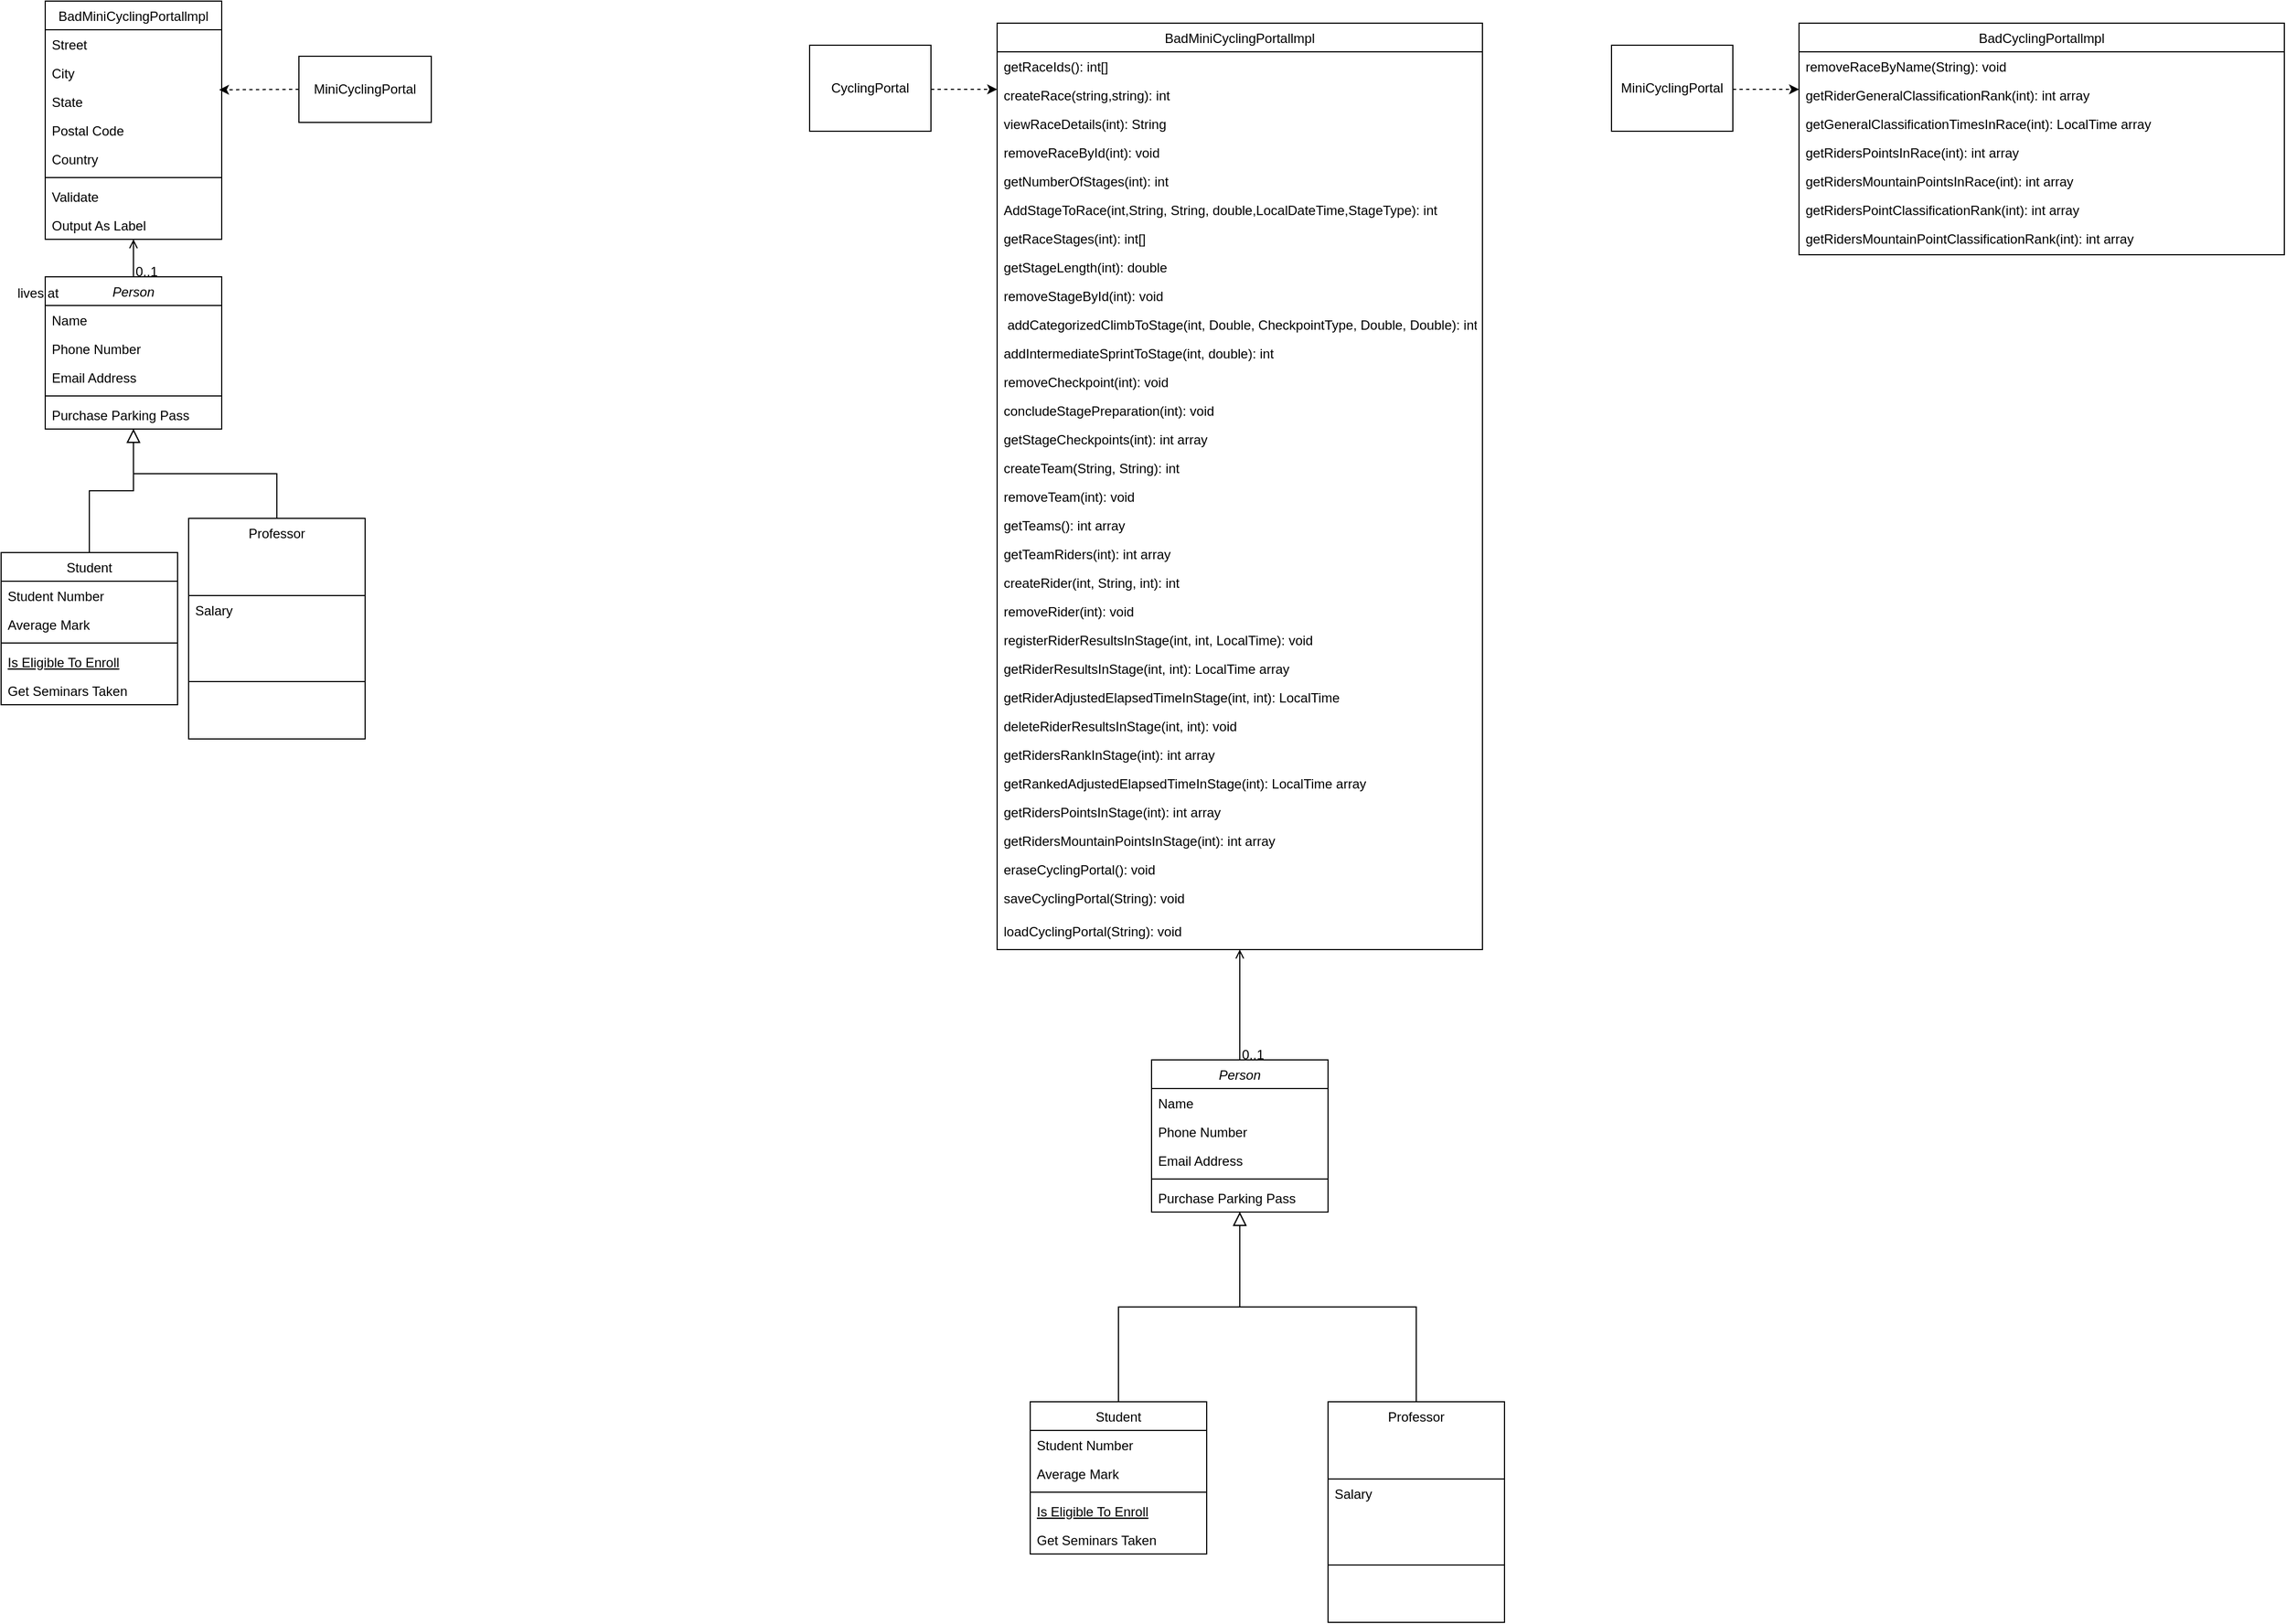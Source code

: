 <mxfile version="20.4.0" type="google"><diagram id="C5RBs43oDa-KdzZeNtuy" name="Page-1"><mxGraphModel grid="1" page="1" gridSize="10" guides="1" tooltips="1" connect="1" arrows="1" fold="1" pageScale="1" pageWidth="827" pageHeight="1169" math="0" shadow="0"><root><mxCell id="WIyWlLk6GJQsqaUBKTNV-0"/><mxCell id="WIyWlLk6GJQsqaUBKTNV-1" parent="WIyWlLk6GJQsqaUBKTNV-0"/><mxCell id="zkfFHV4jXpPFQw0GAbJ--0" value="Person" style="swimlane;fontStyle=2;align=center;verticalAlign=top;childLayout=stackLayout;horizontal=1;startSize=26;horizontalStack=0;resizeParent=1;resizeLast=0;collapsible=1;marginBottom=0;rounded=0;shadow=0;strokeWidth=1;" vertex="1" parent="WIyWlLk6GJQsqaUBKTNV-1"><mxGeometry x="240" y="970" width="160" height="138" as="geometry"><mxRectangle x="230" y="140" width="160" height="26" as="alternateBounds"/></mxGeometry></mxCell><mxCell id="zkfFHV4jXpPFQw0GAbJ--1" value="Name" style="text;align=left;verticalAlign=top;spacingLeft=4;spacingRight=4;overflow=hidden;rotatable=0;points=[[0,0.5],[1,0.5]];portConstraint=eastwest;" vertex="1" parent="zkfFHV4jXpPFQw0GAbJ--0"><mxGeometry y="26" width="160" height="26" as="geometry"/></mxCell><mxCell id="zkfFHV4jXpPFQw0GAbJ--2" value="Phone Number" style="text;align=left;verticalAlign=top;spacingLeft=4;spacingRight=4;overflow=hidden;rotatable=0;points=[[0,0.5],[1,0.5]];portConstraint=eastwest;rounded=0;shadow=0;html=0;" vertex="1" parent="zkfFHV4jXpPFQw0GAbJ--0"><mxGeometry y="52" width="160" height="26" as="geometry"/></mxCell><mxCell id="zkfFHV4jXpPFQw0GAbJ--3" value="Email Address" style="text;align=left;verticalAlign=top;spacingLeft=4;spacingRight=4;overflow=hidden;rotatable=0;points=[[0,0.5],[1,0.5]];portConstraint=eastwest;rounded=0;shadow=0;html=0;" vertex="1" parent="zkfFHV4jXpPFQw0GAbJ--0"><mxGeometry y="78" width="160" height="26" as="geometry"/></mxCell><mxCell id="zkfFHV4jXpPFQw0GAbJ--4" value="" style="line;html=1;strokeWidth=1;align=left;verticalAlign=middle;spacingTop=-1;spacingLeft=3;spacingRight=3;rotatable=0;labelPosition=right;points=[];portConstraint=eastwest;" vertex="1" parent="zkfFHV4jXpPFQw0GAbJ--0"><mxGeometry y="104" width="160" height="8" as="geometry"/></mxCell><mxCell id="zkfFHV4jXpPFQw0GAbJ--5" value="Purchase Parking Pass" style="text;align=left;verticalAlign=top;spacingLeft=4;spacingRight=4;overflow=hidden;rotatable=0;points=[[0,0.5],[1,0.5]];portConstraint=eastwest;" vertex="1" parent="zkfFHV4jXpPFQw0GAbJ--0"><mxGeometry y="112" width="160" height="26" as="geometry"/></mxCell><mxCell id="zkfFHV4jXpPFQw0GAbJ--6" value="Student" style="swimlane;fontStyle=0;align=center;verticalAlign=top;childLayout=stackLayout;horizontal=1;startSize=26;horizontalStack=0;resizeParent=1;resizeLast=0;collapsible=1;marginBottom=0;rounded=0;shadow=0;strokeWidth=1;" vertex="1" parent="WIyWlLk6GJQsqaUBKTNV-1"><mxGeometry x="130" y="1280" width="160" height="138" as="geometry"><mxRectangle x="130" y="380" width="160" height="26" as="alternateBounds"/></mxGeometry></mxCell><mxCell id="zkfFHV4jXpPFQw0GAbJ--7" value="Student Number" style="text;align=left;verticalAlign=top;spacingLeft=4;spacingRight=4;overflow=hidden;rotatable=0;points=[[0,0.5],[1,0.5]];portConstraint=eastwest;" vertex="1" parent="zkfFHV4jXpPFQw0GAbJ--6"><mxGeometry y="26" width="160" height="26" as="geometry"/></mxCell><mxCell id="zkfFHV4jXpPFQw0GAbJ--8" value="Average Mark" style="text;align=left;verticalAlign=top;spacingLeft=4;spacingRight=4;overflow=hidden;rotatable=0;points=[[0,0.5],[1,0.5]];portConstraint=eastwest;rounded=0;shadow=0;html=0;" vertex="1" parent="zkfFHV4jXpPFQw0GAbJ--6"><mxGeometry y="52" width="160" height="26" as="geometry"/></mxCell><mxCell id="zkfFHV4jXpPFQw0GAbJ--9" value="" style="line;html=1;strokeWidth=1;align=left;verticalAlign=middle;spacingTop=-1;spacingLeft=3;spacingRight=3;rotatable=0;labelPosition=right;points=[];portConstraint=eastwest;" vertex="1" parent="zkfFHV4jXpPFQw0GAbJ--6"><mxGeometry y="78" width="160" height="8" as="geometry"/></mxCell><mxCell id="zkfFHV4jXpPFQw0GAbJ--10" value="Is Eligible To Enroll" style="text;align=left;verticalAlign=top;spacingLeft=4;spacingRight=4;overflow=hidden;rotatable=0;points=[[0,0.5],[1,0.5]];portConstraint=eastwest;fontStyle=4" vertex="1" parent="zkfFHV4jXpPFQw0GAbJ--6"><mxGeometry y="86" width="160" height="26" as="geometry"/></mxCell><mxCell id="zkfFHV4jXpPFQw0GAbJ--11" value="Get Seminars Taken" style="text;align=left;verticalAlign=top;spacingLeft=4;spacingRight=4;overflow=hidden;rotatable=0;points=[[0,0.5],[1,0.5]];portConstraint=eastwest;" vertex="1" parent="zkfFHV4jXpPFQw0GAbJ--6"><mxGeometry y="112" width="160" height="26" as="geometry"/></mxCell><mxCell id="zkfFHV4jXpPFQw0GAbJ--12" value="" style="endArrow=block;endSize=10;endFill=0;shadow=0;strokeWidth=1;rounded=0;edgeStyle=elbowEdgeStyle;elbow=vertical;" edge="1" parent="WIyWlLk6GJQsqaUBKTNV-1" source="zkfFHV4jXpPFQw0GAbJ--6" target="zkfFHV4jXpPFQw0GAbJ--0"><mxGeometry width="160" relative="1" as="geometry"><mxPoint x="200" y="203" as="sourcePoint"/><mxPoint x="200" y="203" as="targetPoint"/></mxGeometry></mxCell><mxCell id="zkfFHV4jXpPFQw0GAbJ--13" value="Professor" style="swimlane;fontStyle=0;align=center;verticalAlign=top;childLayout=stackLayout;horizontal=1;startSize=70;horizontalStack=0;resizeParent=1;resizeLast=0;collapsible=1;marginBottom=0;rounded=0;shadow=0;strokeWidth=1;" vertex="1" parent="WIyWlLk6GJQsqaUBKTNV-1"><mxGeometry x="400" y="1280" width="160" height="200" as="geometry"><mxRectangle x="340" y="380" width="170" height="26" as="alternateBounds"/></mxGeometry></mxCell><mxCell id="zkfFHV4jXpPFQw0GAbJ--14" value="Salary" style="text;align=left;verticalAlign=top;spacingLeft=4;spacingRight=4;overflow=hidden;rotatable=0;points=[[0,0.5],[1,0.5]];portConstraint=eastwest;" vertex="1" parent="zkfFHV4jXpPFQw0GAbJ--13"><mxGeometry y="70" width="160" height="26" as="geometry"/></mxCell><mxCell id="zkfFHV4jXpPFQw0GAbJ--15" value="" style="line;html=1;strokeWidth=1;align=left;verticalAlign=middle;spacingTop=-1;spacingLeft=3;spacingRight=3;rotatable=0;labelPosition=right;points=[];portConstraint=eastwest;" vertex="1" parent="zkfFHV4jXpPFQw0GAbJ--13"><mxGeometry y="96" width="160" height="104" as="geometry"/></mxCell><mxCell id="zkfFHV4jXpPFQw0GAbJ--16" value="" style="endArrow=block;endSize=10;endFill=0;shadow=0;strokeWidth=1;rounded=0;edgeStyle=elbowEdgeStyle;elbow=vertical;" edge="1" parent="WIyWlLk6GJQsqaUBKTNV-1" source="zkfFHV4jXpPFQw0GAbJ--13" target="zkfFHV4jXpPFQw0GAbJ--0"><mxGeometry width="160" relative="1" as="geometry"><mxPoint x="210" y="373" as="sourcePoint"/><mxPoint x="310" y="271" as="targetPoint"/></mxGeometry></mxCell><mxCell id="zkfFHV4jXpPFQw0GAbJ--17" value="BadMiniCyclingPortallmpl" style="swimlane;fontStyle=0;align=center;verticalAlign=top;childLayout=stackLayout;horizontal=1;startSize=26;horizontalStack=0;resizeParent=1;resizeLast=0;collapsible=1;marginBottom=0;rounded=0;shadow=0;strokeWidth=1;" vertex="1" parent="WIyWlLk6GJQsqaUBKTNV-1"><mxGeometry x="100" y="30" width="440" height="840" as="geometry"><mxRectangle x="550" y="140" width="160" height="26" as="alternateBounds"/></mxGeometry></mxCell><mxCell id="zkfFHV4jXpPFQw0GAbJ--18" value="getRaceIds(): int[]" style="text;align=left;verticalAlign=top;spacingLeft=4;spacingRight=4;overflow=hidden;rotatable=0;points=[[0,0.5],[1,0.5]];portConstraint=eastwest;" vertex="1" parent="zkfFHV4jXpPFQw0GAbJ--17"><mxGeometry y="26" width="440" height="26" as="geometry"/></mxCell><mxCell id="zkfFHV4jXpPFQw0GAbJ--19" value="createRace(string,string): int" style="text;align=left;verticalAlign=top;spacingLeft=4;spacingRight=4;overflow=hidden;rotatable=0;points=[[0,0.5],[1,0.5]];portConstraint=eastwest;rounded=0;shadow=0;html=0;" vertex="1" parent="zkfFHV4jXpPFQw0GAbJ--17"><mxGeometry y="52" width="440" height="26" as="geometry"/></mxCell><mxCell id="zkfFHV4jXpPFQw0GAbJ--20" value="viewRaceDetails(int): String" style="text;align=left;verticalAlign=top;spacingLeft=4;spacingRight=4;overflow=hidden;rotatable=0;points=[[0,0.5],[1,0.5]];portConstraint=eastwest;rounded=0;shadow=0;html=0;" vertex="1" parent="zkfFHV4jXpPFQw0GAbJ--17"><mxGeometry y="78" width="440" height="26" as="geometry"/></mxCell><mxCell id="zkfFHV4jXpPFQw0GAbJ--21" value="removeRaceById(int): void" style="text;align=left;verticalAlign=top;spacingLeft=4;spacingRight=4;overflow=hidden;rotatable=0;points=[[0,0.5],[1,0.5]];portConstraint=eastwest;rounded=0;shadow=0;html=0;" vertex="1" parent="zkfFHV4jXpPFQw0GAbJ--17"><mxGeometry y="104" width="440" height="26" as="geometry"/></mxCell><mxCell id="zkfFHV4jXpPFQw0GAbJ--22" value="getNumberOfStages(int): int &#10;" style="text;align=left;verticalAlign=top;spacingLeft=4;spacingRight=4;overflow=hidden;rotatable=0;points=[[0,0.5],[1,0.5]];portConstraint=eastwest;rounded=0;shadow=0;html=0;" vertex="1" parent="zkfFHV4jXpPFQw0GAbJ--17"><mxGeometry y="130" width="440" height="26" as="geometry"/></mxCell><mxCell id="aWNSSflleup9wWjrLawX-42" value="AddStageToRace(int,String, String, double,LocalDateTime,StageType): int &#10;" style="text;align=left;verticalAlign=top;spacingLeft=4;spacingRight=4;overflow=hidden;rotatable=0;points=[[0,0.5],[1,0.5]];portConstraint=eastwest;rounded=0;shadow=0;html=0;" vertex="1" parent="zkfFHV4jXpPFQw0GAbJ--17"><mxGeometry y="156" width="440" height="26" as="geometry"/></mxCell><mxCell id="aWNSSflleup9wWjrLawX-43" value="getRaceStages(int): int[]" style="text;align=left;verticalAlign=top;spacingLeft=4;spacingRight=4;overflow=hidden;rotatable=0;points=[[0,0.5],[1,0.5]];portConstraint=eastwest;rounded=0;shadow=0;html=0;" vertex="1" parent="zkfFHV4jXpPFQw0GAbJ--17"><mxGeometry y="182" width="440" height="26" as="geometry"/></mxCell><mxCell id="aWNSSflleup9wWjrLawX-44" value="getStageLength(int): double" style="text;align=left;verticalAlign=top;spacingLeft=4;spacingRight=4;overflow=hidden;rotatable=0;points=[[0,0.5],[1,0.5]];portConstraint=eastwest;rounded=0;shadow=0;html=0;" vertex="1" parent="zkfFHV4jXpPFQw0GAbJ--17"><mxGeometry y="208" width="440" height="26" as="geometry"/></mxCell><mxCell id="aWNSSflleup9wWjrLawX-45" value="removeStageById(int): void&#10;" style="text;align=left;verticalAlign=top;spacingLeft=4;spacingRight=4;overflow=hidden;rotatable=0;points=[[0,0.5],[1,0.5]];portConstraint=eastwest;rounded=0;shadow=0;html=0;" vertex="1" parent="zkfFHV4jXpPFQw0GAbJ--17"><mxGeometry y="234" width="440" height="26" as="geometry"/></mxCell><mxCell id="qLTVdEFaLlppkx6XKRaZ-4" value=" addCategorizedClimbToStage(int, Double, CheckpointType, Double, Double): int" style="text;align=left;verticalAlign=top;spacingLeft=4;spacingRight=4;overflow=hidden;rotatable=0;points=[[0,0.5],[1,0.5]];portConstraint=eastwest;rounded=0;shadow=0;html=0;" vertex="1" parent="zkfFHV4jXpPFQw0GAbJ--17"><mxGeometry y="260" width="440" height="26" as="geometry"/></mxCell><mxCell id="qLTVdEFaLlppkx6XKRaZ-3" value="addIntermediateSprintToStage(int, double): int" style="text;align=left;verticalAlign=top;spacingLeft=4;spacingRight=4;overflow=hidden;rotatable=0;points=[[0,0.5],[1,0.5]];portConstraint=eastwest;rounded=0;shadow=0;html=0;" vertex="1" parent="zkfFHV4jXpPFQw0GAbJ--17"><mxGeometry y="286" width="440" height="26" as="geometry"/></mxCell><mxCell id="qLTVdEFaLlppkx6XKRaZ-1" value="removeCheckpoint(int): void" style="text;align=left;verticalAlign=top;spacingLeft=4;spacingRight=4;overflow=hidden;rotatable=0;points=[[0,0.5],[1,0.5]];portConstraint=eastwest;rounded=0;shadow=0;html=0;" vertex="1" parent="zkfFHV4jXpPFQw0GAbJ--17"><mxGeometry y="312" width="440" height="26" as="geometry"/></mxCell><mxCell id="qLTVdEFaLlppkx6XKRaZ-2" value="concludeStagePreparation(int): void" style="text;align=left;verticalAlign=top;spacingLeft=4;spacingRight=4;overflow=hidden;rotatable=0;points=[[0,0.5],[1,0.5]];portConstraint=eastwest;rounded=0;shadow=0;html=0;" vertex="1" parent="zkfFHV4jXpPFQw0GAbJ--17"><mxGeometry y="338" width="440" height="26" as="geometry"/></mxCell><mxCell id="qLTVdEFaLlppkx6XKRaZ-0" value="getStageCheckpoints(int): int array" style="text;align=left;verticalAlign=top;spacingLeft=4;spacingRight=4;overflow=hidden;rotatable=0;points=[[0,0.5],[1,0.5]];portConstraint=eastwest;rounded=0;shadow=0;html=0;" vertex="1" parent="zkfFHV4jXpPFQw0GAbJ--17"><mxGeometry y="364" width="440" height="26" as="geometry"/></mxCell><mxCell id="qLTVdEFaLlppkx6XKRaZ-10" value="createTeam(String, String): int" style="text;align=left;verticalAlign=top;spacingLeft=4;spacingRight=4;overflow=hidden;rotatable=0;points=[[0,0.5],[1,0.5]];portConstraint=eastwest;rounded=0;shadow=0;html=0;" vertex="1" parent="zkfFHV4jXpPFQw0GAbJ--17"><mxGeometry y="390" width="440" height="26" as="geometry"/></mxCell><mxCell id="qLTVdEFaLlppkx6XKRaZ-9" value="removeTeam(int): void" style="text;align=left;verticalAlign=top;spacingLeft=4;spacingRight=4;overflow=hidden;rotatable=0;points=[[0,0.5],[1,0.5]];portConstraint=eastwest;rounded=0;shadow=0;html=0;" vertex="1" parent="zkfFHV4jXpPFQw0GAbJ--17"><mxGeometry y="416" width="440" height="26" as="geometry"/></mxCell><mxCell id="qLTVdEFaLlppkx6XKRaZ-8" value="getTeams(): int array" style="text;align=left;verticalAlign=top;spacingLeft=4;spacingRight=4;overflow=hidden;rotatable=0;points=[[0,0.5],[1,0.5]];portConstraint=eastwest;rounded=0;shadow=0;html=0;" vertex="1" parent="zkfFHV4jXpPFQw0GAbJ--17"><mxGeometry y="442" width="440" height="26" as="geometry"/></mxCell><mxCell id="qLTVdEFaLlppkx6XKRaZ-7" value="getTeamRiders(int): int array" style="text;align=left;verticalAlign=top;spacingLeft=4;spacingRight=4;overflow=hidden;rotatable=0;points=[[0,0.5],[1,0.5]];portConstraint=eastwest;rounded=0;shadow=0;html=0;" vertex="1" parent="zkfFHV4jXpPFQw0GAbJ--17"><mxGeometry y="468" width="440" height="26" as="geometry"/></mxCell><mxCell id="qLTVdEFaLlppkx6XKRaZ-6" value="createRider(int, String, int): int" style="text;align=left;verticalAlign=top;spacingLeft=4;spacingRight=4;overflow=hidden;rotatable=0;points=[[0,0.5],[1,0.5]];portConstraint=eastwest;rounded=0;shadow=0;html=0;" vertex="1" parent="zkfFHV4jXpPFQw0GAbJ--17"><mxGeometry y="494" width="440" height="26" as="geometry"/></mxCell><mxCell id="qLTVdEFaLlppkx6XKRaZ-5" value="removeRider(int): void" style="text;align=left;verticalAlign=top;spacingLeft=4;spacingRight=4;overflow=hidden;rotatable=0;points=[[0,0.5],[1,0.5]];portConstraint=eastwest;rounded=0;shadow=0;html=0;" vertex="1" parent="zkfFHV4jXpPFQw0GAbJ--17"><mxGeometry y="520" width="440" height="26" as="geometry"/></mxCell><mxCell id="qLTVdEFaLlppkx6XKRaZ-13" value="registerRiderResultsInStage(int, int, LocalTime): void" style="text;align=left;verticalAlign=top;spacingLeft=4;spacingRight=4;overflow=hidden;rotatable=0;points=[[0,0.5],[1,0.5]];portConstraint=eastwest;rounded=0;shadow=0;html=0;" vertex="1" parent="zkfFHV4jXpPFQw0GAbJ--17"><mxGeometry y="546" width="440" height="26" as="geometry"/></mxCell><mxCell id="qLTVdEFaLlppkx6XKRaZ-12" value="getRiderResultsInStage(int, int): LocalTime array" style="text;align=left;verticalAlign=top;spacingLeft=4;spacingRight=4;overflow=hidden;rotatable=0;points=[[0,0.5],[1,0.5]];portConstraint=eastwest;rounded=0;shadow=0;html=0;" vertex="1" parent="zkfFHV4jXpPFQw0GAbJ--17"><mxGeometry y="572" width="440" height="26" as="geometry"/></mxCell><mxCell id="qLTVdEFaLlppkx6XKRaZ-11" value="getRiderAdjustedElapsedTimeInStage(int, int): LocalTime" style="text;align=left;verticalAlign=top;spacingLeft=4;spacingRight=4;overflow=hidden;rotatable=0;points=[[0,0.5],[1,0.5]];portConstraint=eastwest;rounded=0;shadow=0;html=0;" vertex="1" parent="zkfFHV4jXpPFQw0GAbJ--17"><mxGeometry y="598" width="440" height="26" as="geometry"/></mxCell><mxCell id="qLTVdEFaLlppkx6XKRaZ-14" value="deleteRiderResultsInStage(int, int): void" style="text;align=left;verticalAlign=top;spacingLeft=4;spacingRight=4;overflow=hidden;rotatable=0;points=[[0,0.5],[1,0.5]];portConstraint=eastwest;rounded=0;shadow=0;html=0;" vertex="1" parent="zkfFHV4jXpPFQw0GAbJ--17"><mxGeometry y="624" width="440" height="26" as="geometry"/></mxCell><mxCell id="qLTVdEFaLlppkx6XKRaZ-16" value="getRidersRankInStage(int): int array" style="text;align=left;verticalAlign=top;spacingLeft=4;spacingRight=4;overflow=hidden;rotatable=0;points=[[0,0.5],[1,0.5]];portConstraint=eastwest;rounded=0;shadow=0;html=0;" vertex="1" parent="zkfFHV4jXpPFQw0GAbJ--17"><mxGeometry y="650" width="440" height="26" as="geometry"/></mxCell><mxCell id="qLTVdEFaLlppkx6XKRaZ-17" value="getRankedAdjustedElapsedTimeInStage(int): LocalTime array" style="text;align=left;verticalAlign=top;spacingLeft=4;spacingRight=4;overflow=hidden;rotatable=0;points=[[0,0.5],[1,0.5]];portConstraint=eastwest;rounded=0;shadow=0;html=0;" vertex="1" parent="zkfFHV4jXpPFQw0GAbJ--17"><mxGeometry y="676" width="440" height="26" as="geometry"/></mxCell><mxCell id="qLTVdEFaLlppkx6XKRaZ-18" value="getRidersPointsInStage(int): int array" style="text;align=left;verticalAlign=top;spacingLeft=4;spacingRight=4;overflow=hidden;rotatable=0;points=[[0,0.5],[1,0.5]];portConstraint=eastwest;rounded=0;shadow=0;html=0;" vertex="1" parent="zkfFHV4jXpPFQw0GAbJ--17"><mxGeometry y="702" width="440" height="26" as="geometry"/></mxCell><mxCell id="qLTVdEFaLlppkx6XKRaZ-19" value="getRidersMountainPointsInStage(int): int array" style="text;align=left;verticalAlign=top;spacingLeft=4;spacingRight=4;overflow=hidden;rotatable=0;points=[[0,0.5],[1,0.5]];portConstraint=eastwest;rounded=0;shadow=0;html=0;" vertex="1" parent="zkfFHV4jXpPFQw0GAbJ--17"><mxGeometry y="728" width="440" height="26" as="geometry"/></mxCell><mxCell id="qLTVdEFaLlppkx6XKRaZ-20" value="eraseCyclingPortal(): void" style="text;align=left;verticalAlign=top;spacingLeft=4;spacingRight=4;overflow=hidden;rotatable=0;points=[[0,0.5],[1,0.5]];portConstraint=eastwest;rounded=0;shadow=0;html=0;" vertex="1" parent="zkfFHV4jXpPFQw0GAbJ--17"><mxGeometry y="754" width="440" height="26" as="geometry"/></mxCell><mxCell id="qLTVdEFaLlppkx6XKRaZ-21" value="saveCyclingPortal(String): void" style="text;align=left;verticalAlign=top;spacingLeft=4;spacingRight=4;overflow=hidden;rotatable=0;points=[[0,0.5],[1,0.5]];portConstraint=eastwest;rounded=0;shadow=0;html=0;" vertex="1" parent="zkfFHV4jXpPFQw0GAbJ--17"><mxGeometry y="780" width="440" height="30" as="geometry"/></mxCell><mxCell id="qLTVdEFaLlppkx6XKRaZ-23" value="loadCyclingPortal(String): void" style="text;align=left;verticalAlign=top;spacingLeft=4;spacingRight=4;overflow=hidden;rotatable=0;points=[[0,0.5],[1,0.5]];portConstraint=eastwest;rounded=0;shadow=0;html=0;" vertex="1" parent="zkfFHV4jXpPFQw0GAbJ--17"><mxGeometry y="810" width="440" height="30" as="geometry"/></mxCell><mxCell id="zkfFHV4jXpPFQw0GAbJ--26" value="" style="endArrow=open;shadow=0;strokeWidth=1;rounded=0;endFill=1;edgeStyle=elbowEdgeStyle;elbow=vertical;" edge="1" parent="WIyWlLk6GJQsqaUBKTNV-1" source="zkfFHV4jXpPFQw0GAbJ--0" target="zkfFHV4jXpPFQw0GAbJ--17"><mxGeometry x="0.5" y="41" relative="1" as="geometry"><mxPoint x="380" y="192" as="sourcePoint"/><mxPoint x="540" y="192" as="targetPoint"/><mxPoint x="-40" y="32" as="offset"/></mxGeometry></mxCell><mxCell id="zkfFHV4jXpPFQw0GAbJ--27" value="0..1" style="resizable=0;align=left;verticalAlign=bottom;labelBackgroundColor=none;fontSize=12;" connectable="0" vertex="1" parent="zkfFHV4jXpPFQw0GAbJ--26"><mxGeometry x="-1" relative="1" as="geometry"><mxPoint y="4" as="offset"/></mxGeometry></mxCell><mxCell id="aWNSSflleup9wWjrLawX-0" value="Person" style="swimlane;fontStyle=2;align=center;verticalAlign=top;childLayout=stackLayout;horizontal=1;startSize=26;horizontalStack=0;resizeParent=1;resizeLast=0;collapsible=1;marginBottom=0;rounded=0;shadow=0;strokeWidth=1;" vertex="1" parent="WIyWlLk6GJQsqaUBKTNV-1"><mxGeometry x="-763" y="260" width="160" height="138" as="geometry"><mxRectangle x="230" y="140" width="160" height="26" as="alternateBounds"/></mxGeometry></mxCell><mxCell id="aWNSSflleup9wWjrLawX-1" value="Name" style="text;align=left;verticalAlign=top;spacingLeft=4;spacingRight=4;overflow=hidden;rotatable=0;points=[[0,0.5],[1,0.5]];portConstraint=eastwest;" vertex="1" parent="aWNSSflleup9wWjrLawX-0"><mxGeometry y="26" width="160" height="26" as="geometry"/></mxCell><mxCell id="aWNSSflleup9wWjrLawX-2" value="Phone Number" style="text;align=left;verticalAlign=top;spacingLeft=4;spacingRight=4;overflow=hidden;rotatable=0;points=[[0,0.5],[1,0.5]];portConstraint=eastwest;rounded=0;shadow=0;html=0;" vertex="1" parent="aWNSSflleup9wWjrLawX-0"><mxGeometry y="52" width="160" height="26" as="geometry"/></mxCell><mxCell id="aWNSSflleup9wWjrLawX-3" value="Email Address" style="text;align=left;verticalAlign=top;spacingLeft=4;spacingRight=4;overflow=hidden;rotatable=0;points=[[0,0.5],[1,0.5]];portConstraint=eastwest;rounded=0;shadow=0;html=0;" vertex="1" parent="aWNSSflleup9wWjrLawX-0"><mxGeometry y="78" width="160" height="26" as="geometry"/></mxCell><mxCell id="aWNSSflleup9wWjrLawX-4" value="" style="line;html=1;strokeWidth=1;align=left;verticalAlign=middle;spacingTop=-1;spacingLeft=3;spacingRight=3;rotatable=0;labelPosition=right;points=[];portConstraint=eastwest;" vertex="1" parent="aWNSSflleup9wWjrLawX-0"><mxGeometry y="104" width="160" height="8" as="geometry"/></mxCell><mxCell id="aWNSSflleup9wWjrLawX-5" value="Purchase Parking Pass" style="text;align=left;verticalAlign=top;spacingLeft=4;spacingRight=4;overflow=hidden;rotatable=0;points=[[0,0.5],[1,0.5]];portConstraint=eastwest;" vertex="1" parent="aWNSSflleup9wWjrLawX-0"><mxGeometry y="112" width="160" height="26" as="geometry"/></mxCell><mxCell id="aWNSSflleup9wWjrLawX-6" value="Student" style="swimlane;fontStyle=0;align=center;verticalAlign=top;childLayout=stackLayout;horizontal=1;startSize=26;horizontalStack=0;resizeParent=1;resizeLast=0;collapsible=1;marginBottom=0;rounded=0;shadow=0;strokeWidth=1;" vertex="1" parent="WIyWlLk6GJQsqaUBKTNV-1"><mxGeometry x="-803" y="510" width="160" height="138" as="geometry"><mxRectangle x="130" y="380" width="160" height="26" as="alternateBounds"/></mxGeometry></mxCell><mxCell id="aWNSSflleup9wWjrLawX-7" value="Student Number" style="text;align=left;verticalAlign=top;spacingLeft=4;spacingRight=4;overflow=hidden;rotatable=0;points=[[0,0.5],[1,0.5]];portConstraint=eastwest;" vertex="1" parent="aWNSSflleup9wWjrLawX-6"><mxGeometry y="26" width="160" height="26" as="geometry"/></mxCell><mxCell id="aWNSSflleup9wWjrLawX-8" value="Average Mark" style="text;align=left;verticalAlign=top;spacingLeft=4;spacingRight=4;overflow=hidden;rotatable=0;points=[[0,0.5],[1,0.5]];portConstraint=eastwest;rounded=0;shadow=0;html=0;" vertex="1" parent="aWNSSflleup9wWjrLawX-6"><mxGeometry y="52" width="160" height="26" as="geometry"/></mxCell><mxCell id="aWNSSflleup9wWjrLawX-9" value="" style="line;html=1;strokeWidth=1;align=left;verticalAlign=middle;spacingTop=-1;spacingLeft=3;spacingRight=3;rotatable=0;labelPosition=right;points=[];portConstraint=eastwest;" vertex="1" parent="aWNSSflleup9wWjrLawX-6"><mxGeometry y="78" width="160" height="8" as="geometry"/></mxCell><mxCell id="aWNSSflleup9wWjrLawX-10" value="Is Eligible To Enroll" style="text;align=left;verticalAlign=top;spacingLeft=4;spacingRight=4;overflow=hidden;rotatable=0;points=[[0,0.5],[1,0.5]];portConstraint=eastwest;fontStyle=4" vertex="1" parent="aWNSSflleup9wWjrLawX-6"><mxGeometry y="86" width="160" height="26" as="geometry"/></mxCell><mxCell id="aWNSSflleup9wWjrLawX-11" value="Get Seminars Taken" style="text;align=left;verticalAlign=top;spacingLeft=4;spacingRight=4;overflow=hidden;rotatable=0;points=[[0,0.5],[1,0.5]];portConstraint=eastwest;" vertex="1" parent="aWNSSflleup9wWjrLawX-6"><mxGeometry y="112" width="160" height="26" as="geometry"/></mxCell><mxCell id="aWNSSflleup9wWjrLawX-12" value="" style="endArrow=block;endSize=10;endFill=0;shadow=0;strokeWidth=1;rounded=0;edgeStyle=elbowEdgeStyle;elbow=vertical;" edge="1" parent="WIyWlLk6GJQsqaUBKTNV-1" source="aWNSSflleup9wWjrLawX-6" target="aWNSSflleup9wWjrLawX-0"><mxGeometry width="160" relative="1" as="geometry"><mxPoint x="-663" y="183" as="sourcePoint"/><mxPoint x="-663" y="183" as="targetPoint"/></mxGeometry></mxCell><mxCell id="aWNSSflleup9wWjrLawX-13" value="Professor" style="swimlane;fontStyle=0;align=center;verticalAlign=top;childLayout=stackLayout;horizontal=1;startSize=70;horizontalStack=0;resizeParent=1;resizeLast=0;collapsible=1;marginBottom=0;rounded=0;shadow=0;strokeWidth=1;" vertex="1" parent="WIyWlLk6GJQsqaUBKTNV-1"><mxGeometry x="-633" y="479" width="160" height="200" as="geometry"><mxRectangle x="340" y="380" width="170" height="26" as="alternateBounds"/></mxGeometry></mxCell><mxCell id="aWNSSflleup9wWjrLawX-14" value="Salary" style="text;align=left;verticalAlign=top;spacingLeft=4;spacingRight=4;overflow=hidden;rotatable=0;points=[[0,0.5],[1,0.5]];portConstraint=eastwest;" vertex="1" parent="aWNSSflleup9wWjrLawX-13"><mxGeometry y="70" width="160" height="26" as="geometry"/></mxCell><mxCell id="aWNSSflleup9wWjrLawX-15" value="" style="line;html=1;strokeWidth=1;align=left;verticalAlign=middle;spacingTop=-1;spacingLeft=3;spacingRight=3;rotatable=0;labelPosition=right;points=[];portConstraint=eastwest;" vertex="1" parent="aWNSSflleup9wWjrLawX-13"><mxGeometry y="96" width="160" height="104" as="geometry"/></mxCell><mxCell id="aWNSSflleup9wWjrLawX-16" value="" style="endArrow=block;endSize=10;endFill=0;shadow=0;strokeWidth=1;rounded=0;edgeStyle=elbowEdgeStyle;elbow=vertical;" edge="1" parent="WIyWlLk6GJQsqaUBKTNV-1" source="aWNSSflleup9wWjrLawX-13" target="aWNSSflleup9wWjrLawX-0"><mxGeometry width="160" relative="1" as="geometry"><mxPoint x="-653" y="353" as="sourcePoint"/><mxPoint x="-553" y="251" as="targetPoint"/></mxGeometry></mxCell><mxCell id="aWNSSflleup9wWjrLawX-17" value="BadMiniCyclingPortallmpl" style="swimlane;fontStyle=0;align=center;verticalAlign=top;childLayout=stackLayout;horizontal=1;startSize=26;horizontalStack=0;resizeParent=1;resizeLast=0;collapsible=1;marginBottom=0;rounded=0;shadow=0;strokeWidth=1;" vertex="1" parent="WIyWlLk6GJQsqaUBKTNV-1"><mxGeometry x="-763" y="10" width="160" height="216" as="geometry"><mxRectangle x="550" y="140" width="160" height="26" as="alternateBounds"/></mxGeometry></mxCell><mxCell id="aWNSSflleup9wWjrLawX-18" value="Street" style="text;align=left;verticalAlign=top;spacingLeft=4;spacingRight=4;overflow=hidden;rotatable=0;points=[[0,0.5],[1,0.5]];portConstraint=eastwest;" vertex="1" parent="aWNSSflleup9wWjrLawX-17"><mxGeometry y="26" width="160" height="26" as="geometry"/></mxCell><mxCell id="aWNSSflleup9wWjrLawX-19" value="City" style="text;align=left;verticalAlign=top;spacingLeft=4;spacingRight=4;overflow=hidden;rotatable=0;points=[[0,0.5],[1,0.5]];portConstraint=eastwest;rounded=0;shadow=0;html=0;" vertex="1" parent="aWNSSflleup9wWjrLawX-17"><mxGeometry y="52" width="160" height="26" as="geometry"/></mxCell><mxCell id="aWNSSflleup9wWjrLawX-20" value="State" style="text;align=left;verticalAlign=top;spacingLeft=4;spacingRight=4;overflow=hidden;rotatable=0;points=[[0,0.5],[1,0.5]];portConstraint=eastwest;rounded=0;shadow=0;html=0;" vertex="1" parent="aWNSSflleup9wWjrLawX-17"><mxGeometry y="78" width="160" height="26" as="geometry"/></mxCell><mxCell id="aWNSSflleup9wWjrLawX-21" value="Postal Code" style="text;align=left;verticalAlign=top;spacingLeft=4;spacingRight=4;overflow=hidden;rotatable=0;points=[[0,0.5],[1,0.5]];portConstraint=eastwest;rounded=0;shadow=0;html=0;" vertex="1" parent="aWNSSflleup9wWjrLawX-17"><mxGeometry y="104" width="160" height="26" as="geometry"/></mxCell><mxCell id="aWNSSflleup9wWjrLawX-22" value="Country" style="text;align=left;verticalAlign=top;spacingLeft=4;spacingRight=4;overflow=hidden;rotatable=0;points=[[0,0.5],[1,0.5]];portConstraint=eastwest;rounded=0;shadow=0;html=0;" vertex="1" parent="aWNSSflleup9wWjrLawX-17"><mxGeometry y="130" width="160" height="26" as="geometry"/></mxCell><mxCell id="aWNSSflleup9wWjrLawX-23" value="" style="line;html=1;strokeWidth=1;align=left;verticalAlign=middle;spacingTop=-1;spacingLeft=3;spacingRight=3;rotatable=0;labelPosition=right;points=[];portConstraint=eastwest;" vertex="1" parent="aWNSSflleup9wWjrLawX-17"><mxGeometry y="156" width="160" height="8" as="geometry"/></mxCell><mxCell id="aWNSSflleup9wWjrLawX-24" value="Validate" style="text;align=left;verticalAlign=top;spacingLeft=4;spacingRight=4;overflow=hidden;rotatable=0;points=[[0,0.5],[1,0.5]];portConstraint=eastwest;" vertex="1" parent="aWNSSflleup9wWjrLawX-17"><mxGeometry y="164" width="160" height="26" as="geometry"/></mxCell><mxCell id="aWNSSflleup9wWjrLawX-25" value="Output As Label" style="text;align=left;verticalAlign=top;spacingLeft=4;spacingRight=4;overflow=hidden;rotatable=0;points=[[0,0.5],[1,0.5]];portConstraint=eastwest;" vertex="1" parent="aWNSSflleup9wWjrLawX-17"><mxGeometry y="190" width="160" height="26" as="geometry"/></mxCell><mxCell id="aWNSSflleup9wWjrLawX-26" value="" style="endArrow=open;shadow=0;strokeWidth=1;rounded=0;endFill=1;edgeStyle=elbowEdgeStyle;elbow=vertical;" edge="1" parent="WIyWlLk6GJQsqaUBKTNV-1" source="aWNSSflleup9wWjrLawX-0" target="aWNSSflleup9wWjrLawX-17"><mxGeometry x="0.5" y="41" relative="1" as="geometry"><mxPoint x="-483" y="172" as="sourcePoint"/><mxPoint x="-323" y="172" as="targetPoint"/><mxPoint x="-40" y="32" as="offset"/></mxGeometry></mxCell><mxCell id="aWNSSflleup9wWjrLawX-27" value="0..1" style="resizable=0;align=left;verticalAlign=bottom;labelBackgroundColor=none;fontSize=12;" connectable="0" vertex="1" parent="aWNSSflleup9wWjrLawX-26"><mxGeometry x="-1" relative="1" as="geometry"><mxPoint y="4" as="offset"/></mxGeometry></mxCell><mxCell id="aWNSSflleup9wWjrLawX-28" value="lives at" style="text;html=1;resizable=0;points=[];;align=center;verticalAlign=middle;labelBackgroundColor=none;rounded=0;shadow=0;strokeWidth=1;fontSize=12;" vertex="1" connectable="0" parent="aWNSSflleup9wWjrLawX-26"><mxGeometry x="0.5" y="49" relative="1" as="geometry"><mxPoint x="-38" y="40" as="offset"/></mxGeometry></mxCell><mxCell id="aWNSSflleup9wWjrLawX-29" value="MiniCyclingPortal" style="rounded=0;whiteSpace=wrap;html=1;" vertex="1" parent="WIyWlLk6GJQsqaUBKTNV-1"><mxGeometry x="-533" y="60" width="120" height="60" as="geometry"/></mxCell><mxCell id="aWNSSflleup9wWjrLawX-31" value="CyclingPortal" style="rounded=0;whiteSpace=wrap;html=1;" vertex="1" parent="WIyWlLk6GJQsqaUBKTNV-1"><mxGeometry x="-70" y="50" width="110" height="78" as="geometry"/></mxCell><mxCell id="aWNSSflleup9wWjrLawX-32" value="" style="endArrow=classic;html=1;rounded=0;dashed=1;" edge="1" parent="WIyWlLk6GJQsqaUBKTNV-1"><mxGeometry width="50" height="50" relative="1" as="geometry"><mxPoint x="40" y="90" as="sourcePoint"/><mxPoint x="100" y="90" as="targetPoint"/></mxGeometry></mxCell><mxCell id="aWNSSflleup9wWjrLawX-41" value="" style="endArrow=classic;html=1;rounded=0;dashed=1;exitX=0;exitY=0.5;exitDx=0;exitDy=0;entryX=0.985;entryY=0.093;entryDx=0;entryDy=0;entryPerimeter=0;" edge="1" parent="WIyWlLk6GJQsqaUBKTNV-1" source="aWNSSflleup9wWjrLawX-29" target="aWNSSflleup9wWjrLawX-20"><mxGeometry width="50" height="50" relative="1" as="geometry"><mxPoint x="-563" y="130" as="sourcePoint"/><mxPoint x="-503" y="130" as="targetPoint"/></mxGeometry></mxCell><mxCell id="qLTVdEFaLlppkx6XKRaZ-24" value="BadCyclingPortallmpl" style="swimlane;fontStyle=0;align=center;verticalAlign=top;childLayout=stackLayout;horizontal=1;startSize=26;horizontalStack=0;resizeParent=1;resizeLast=0;collapsible=1;marginBottom=0;rounded=0;shadow=0;strokeWidth=1;" vertex="1" parent="WIyWlLk6GJQsqaUBKTNV-1"><mxGeometry x="827" y="30" width="440" height="210" as="geometry"><mxRectangle x="550" y="140" width="160" height="26" as="alternateBounds"/></mxGeometry></mxCell><mxCell id="qLTVdEFaLlppkx6XKRaZ-25" value="removeRaceByName(String): void" style="text;align=left;verticalAlign=top;spacingLeft=4;spacingRight=4;overflow=hidden;rotatable=0;points=[[0,0.5],[1,0.5]];portConstraint=eastwest;" vertex="1" parent="qLTVdEFaLlppkx6XKRaZ-24"><mxGeometry y="26" width="440" height="26" as="geometry"/></mxCell><mxCell id="qLTVdEFaLlppkx6XKRaZ-26" value="getRiderGeneralClassificationRank(int): int array" style="text;align=left;verticalAlign=top;spacingLeft=4;spacingRight=4;overflow=hidden;rotatable=0;points=[[0,0.5],[1,0.5]];portConstraint=eastwest;rounded=0;shadow=0;html=0;" vertex="1" parent="qLTVdEFaLlppkx6XKRaZ-24"><mxGeometry y="52" width="440" height="26" as="geometry"/></mxCell><mxCell id="qLTVdEFaLlppkx6XKRaZ-27" value="getGeneralClassificationTimesInRace(int): LocalTime array" style="text;align=left;verticalAlign=top;spacingLeft=4;spacingRight=4;overflow=hidden;rotatable=0;points=[[0,0.5],[1,0.5]];portConstraint=eastwest;rounded=0;shadow=0;html=0;" vertex="1" parent="qLTVdEFaLlppkx6XKRaZ-24"><mxGeometry y="78" width="440" height="26" as="geometry"/></mxCell><mxCell id="qLTVdEFaLlppkx6XKRaZ-28" value="getRidersPointsInRace(int): int array" style="text;align=left;verticalAlign=top;spacingLeft=4;spacingRight=4;overflow=hidden;rotatable=0;points=[[0,0.5],[1,0.5]];portConstraint=eastwest;rounded=0;shadow=0;html=0;" vertex="1" parent="qLTVdEFaLlppkx6XKRaZ-24"><mxGeometry y="104" width="440" height="26" as="geometry"/></mxCell><mxCell id="qLTVdEFaLlppkx6XKRaZ-29" value="getRidersMountainPointsInRace(int): int array" style="text;align=left;verticalAlign=top;spacingLeft=4;spacingRight=4;overflow=hidden;rotatable=0;points=[[0,0.5],[1,0.5]];portConstraint=eastwest;rounded=0;shadow=0;html=0;" vertex="1" parent="qLTVdEFaLlppkx6XKRaZ-24"><mxGeometry y="130" width="440" height="26" as="geometry"/></mxCell><mxCell id="qLTVdEFaLlppkx6XKRaZ-30" value="getRidersPointClassificationRank(int): int array" style="text;align=left;verticalAlign=top;spacingLeft=4;spacingRight=4;overflow=hidden;rotatable=0;points=[[0,0.5],[1,0.5]];portConstraint=eastwest;rounded=0;shadow=0;html=0;" vertex="1" parent="qLTVdEFaLlppkx6XKRaZ-24"><mxGeometry y="156" width="440" height="26" as="geometry"/></mxCell><mxCell id="qLTVdEFaLlppkx6XKRaZ-31" value="getRidersMountainPointClassificationRank(int): int array" style="text;align=left;verticalAlign=top;spacingLeft=4;spacingRight=4;overflow=hidden;rotatable=0;points=[[0,0.5],[1,0.5]];portConstraint=eastwest;rounded=0;shadow=0;html=0;" vertex="1" parent="qLTVdEFaLlppkx6XKRaZ-24"><mxGeometry y="182" width="440" height="26" as="geometry"/></mxCell><mxCell id="qLTVdEFaLlppkx6XKRaZ-56" value="MiniCyclingPortal" style="rounded=0;whiteSpace=wrap;html=1;" vertex="1" parent="WIyWlLk6GJQsqaUBKTNV-1"><mxGeometry x="657" y="50" width="110" height="78" as="geometry"/></mxCell><mxCell id="qLTVdEFaLlppkx6XKRaZ-57" value="" style="endArrow=classic;html=1;rounded=0;dashed=1;" edge="1" parent="WIyWlLk6GJQsqaUBKTNV-1"><mxGeometry width="50" height="50" relative="1" as="geometry"><mxPoint x="767" y="90" as="sourcePoint"/><mxPoint x="827" y="90" as="targetPoint"/></mxGeometry></mxCell></root></mxGraphModel></diagram></mxfile>